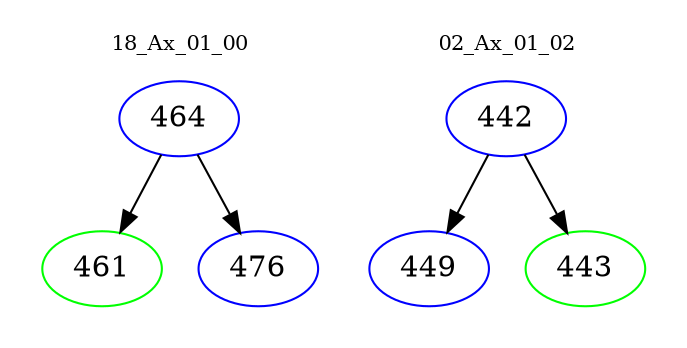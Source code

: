 digraph{
subgraph cluster_0 {
color = white
label = "18_Ax_01_00";
fontsize=10;
T0_464 [label="464", color="blue"]
T0_464 -> T0_461 [color="black"]
T0_461 [label="461", color="green"]
T0_464 -> T0_476 [color="black"]
T0_476 [label="476", color="blue"]
}
subgraph cluster_1 {
color = white
label = "02_Ax_01_02";
fontsize=10;
T1_442 [label="442", color="blue"]
T1_442 -> T1_449 [color="black"]
T1_449 [label="449", color="blue"]
T1_442 -> T1_443 [color="black"]
T1_443 [label="443", color="green"]
}
}
